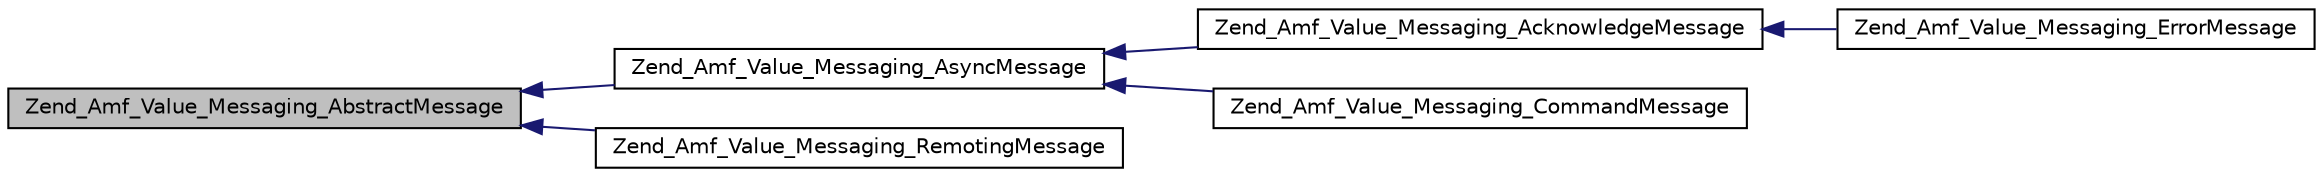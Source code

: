 digraph G
{
  edge [fontname="Helvetica",fontsize="10",labelfontname="Helvetica",labelfontsize="10"];
  node [fontname="Helvetica",fontsize="10",shape=record];
  rankdir="LR";
  Node1 [label="Zend_Amf_Value_Messaging_AbstractMessage",height=0.2,width=0.4,color="black", fillcolor="grey75", style="filled" fontcolor="black"];
  Node1 -> Node2 [dir="back",color="midnightblue",fontsize="10",style="solid",fontname="Helvetica"];
  Node2 [label="Zend_Amf_Value_Messaging_AsyncMessage",height=0.2,width=0.4,color="black", fillcolor="white", style="filled",URL="$class_zend___amf___value___messaging___async_message.html"];
  Node2 -> Node3 [dir="back",color="midnightblue",fontsize="10",style="solid",fontname="Helvetica"];
  Node3 [label="Zend_Amf_Value_Messaging_AcknowledgeMessage",height=0.2,width=0.4,color="black", fillcolor="white", style="filled",URL="$class_zend___amf___value___messaging___acknowledge_message.html"];
  Node3 -> Node4 [dir="back",color="midnightblue",fontsize="10",style="solid",fontname="Helvetica"];
  Node4 [label="Zend_Amf_Value_Messaging_ErrorMessage",height=0.2,width=0.4,color="black", fillcolor="white", style="filled",URL="$class_zend___amf___value___messaging___error_message.html"];
  Node2 -> Node5 [dir="back",color="midnightblue",fontsize="10",style="solid",fontname="Helvetica"];
  Node5 [label="Zend_Amf_Value_Messaging_CommandMessage",height=0.2,width=0.4,color="black", fillcolor="white", style="filled",URL="$class_zend___amf___value___messaging___command_message.html"];
  Node1 -> Node6 [dir="back",color="midnightblue",fontsize="10",style="solid",fontname="Helvetica"];
  Node6 [label="Zend_Amf_Value_Messaging_RemotingMessage",height=0.2,width=0.4,color="black", fillcolor="white", style="filled",URL="$class_zend___amf___value___messaging___remoting_message.html"];
}
